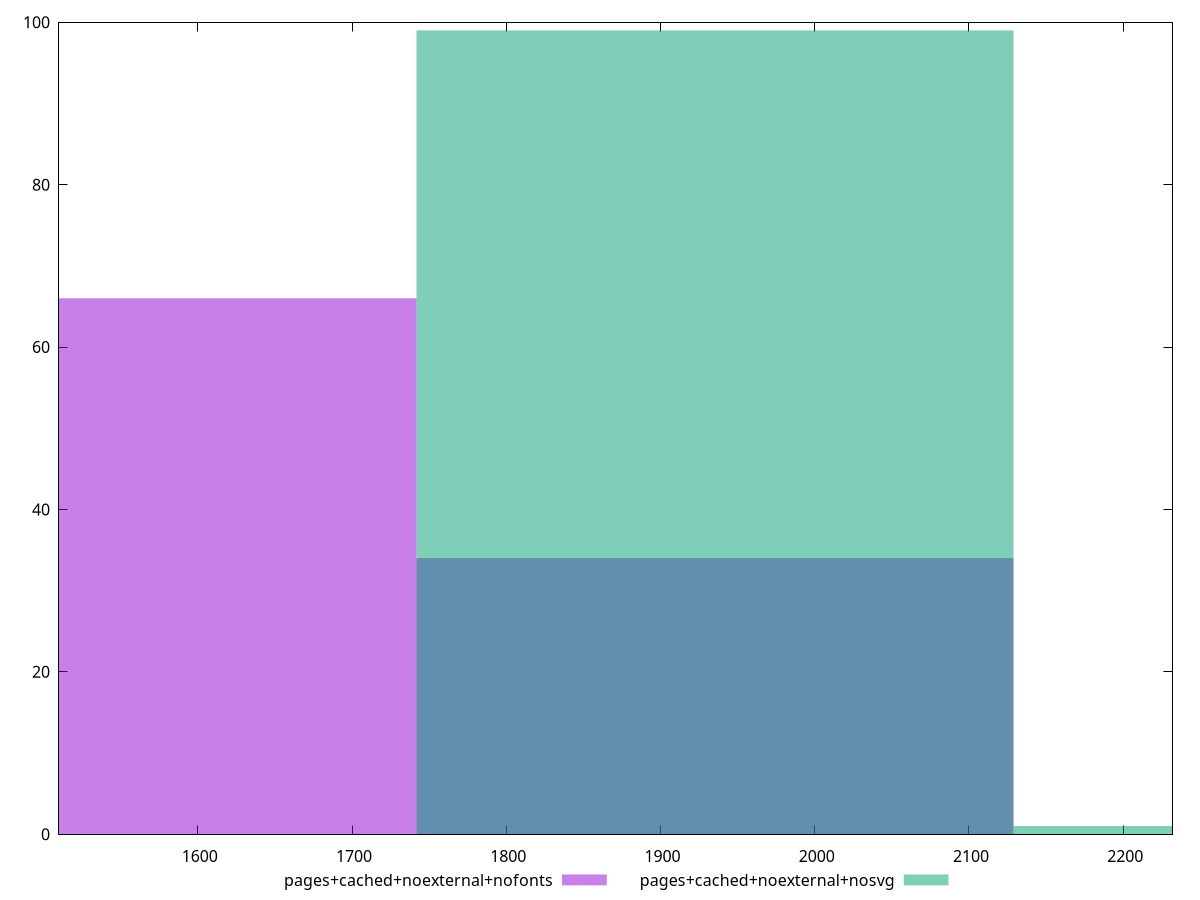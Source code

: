 reset

$pagesCachedNoexternalNofonts <<EOF
1548.2832935481576 66
1935.354116935197 34
EOF

$pagesCachedNoexternalNosvg <<EOF
1935.354116935197 99
2322.4249403222366 1
EOF

set key outside below
set boxwidth 387.0708233870394
set xrange [1510:2232]
set yrange [0:100]
set style fill transparent solid 0.5 noborder
set terminal svg size 640, 500 enhanced background rgb 'white'
set output "report_00007_2020-12-11T15:55:29.892Z/metrics/comparison/histogram/6_vs_7.svg"

plot $pagesCachedNoexternalNofonts title "pages+cached+noexternal+nofonts" with boxes, \
     $pagesCachedNoexternalNosvg title "pages+cached+noexternal+nosvg" with boxes

reset
